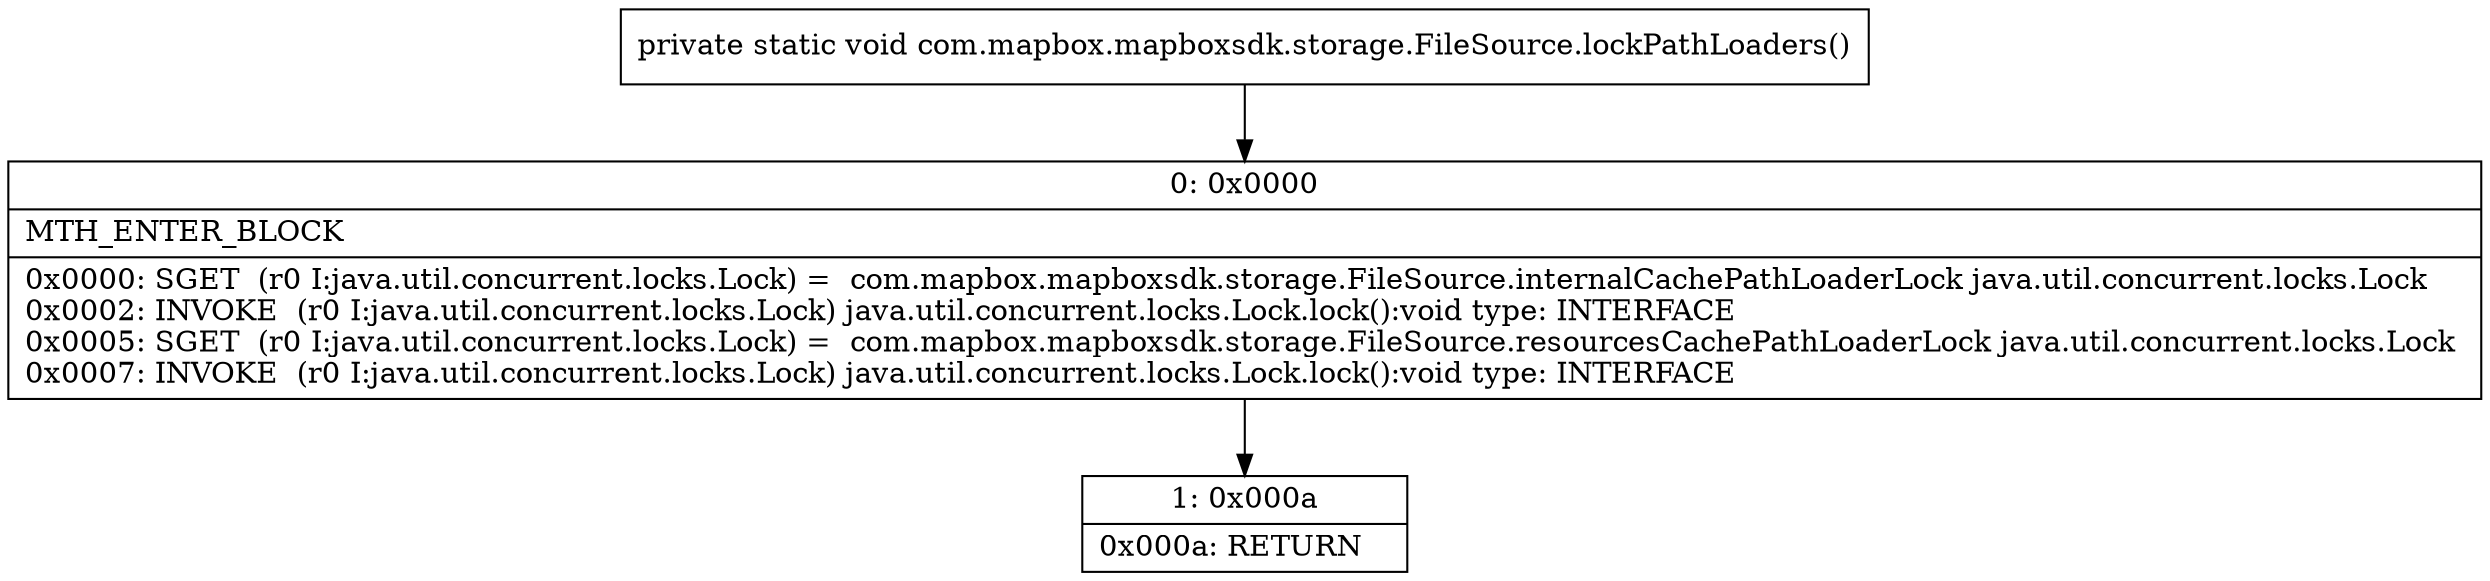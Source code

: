 digraph "CFG forcom.mapbox.mapboxsdk.storage.FileSource.lockPathLoaders()V" {
Node_0 [shape=record,label="{0\:\ 0x0000|MTH_ENTER_BLOCK\l|0x0000: SGET  (r0 I:java.util.concurrent.locks.Lock) =  com.mapbox.mapboxsdk.storage.FileSource.internalCachePathLoaderLock java.util.concurrent.locks.Lock \l0x0002: INVOKE  (r0 I:java.util.concurrent.locks.Lock) java.util.concurrent.locks.Lock.lock():void type: INTERFACE \l0x0005: SGET  (r0 I:java.util.concurrent.locks.Lock) =  com.mapbox.mapboxsdk.storage.FileSource.resourcesCachePathLoaderLock java.util.concurrent.locks.Lock \l0x0007: INVOKE  (r0 I:java.util.concurrent.locks.Lock) java.util.concurrent.locks.Lock.lock():void type: INTERFACE \l}"];
Node_1 [shape=record,label="{1\:\ 0x000a|0x000a: RETURN   \l}"];
MethodNode[shape=record,label="{private static void com.mapbox.mapboxsdk.storage.FileSource.lockPathLoaders() }"];
MethodNode -> Node_0;
Node_0 -> Node_1;
}

